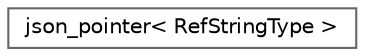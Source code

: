 digraph "Gráfico de jerarquía de clases"
{
 // LATEX_PDF_SIZE
  bgcolor="transparent";
  edge [fontname=Helvetica,fontsize=10,labelfontname=Helvetica,labelfontsize=10];
  node [fontname=Helvetica,fontsize=10,shape=box,height=0.2,width=0.4];
  rankdir="LR";
  Node0 [id="Node000000",label="json_pointer\< RefStringType \>",height=0.2,width=0.4,color="grey40", fillcolor="white", style="filled",URL="$classjson__pointer.html",tooltip="JSON Pointer defines a string syntax for identifying a specific value within a JSON document."];
}
